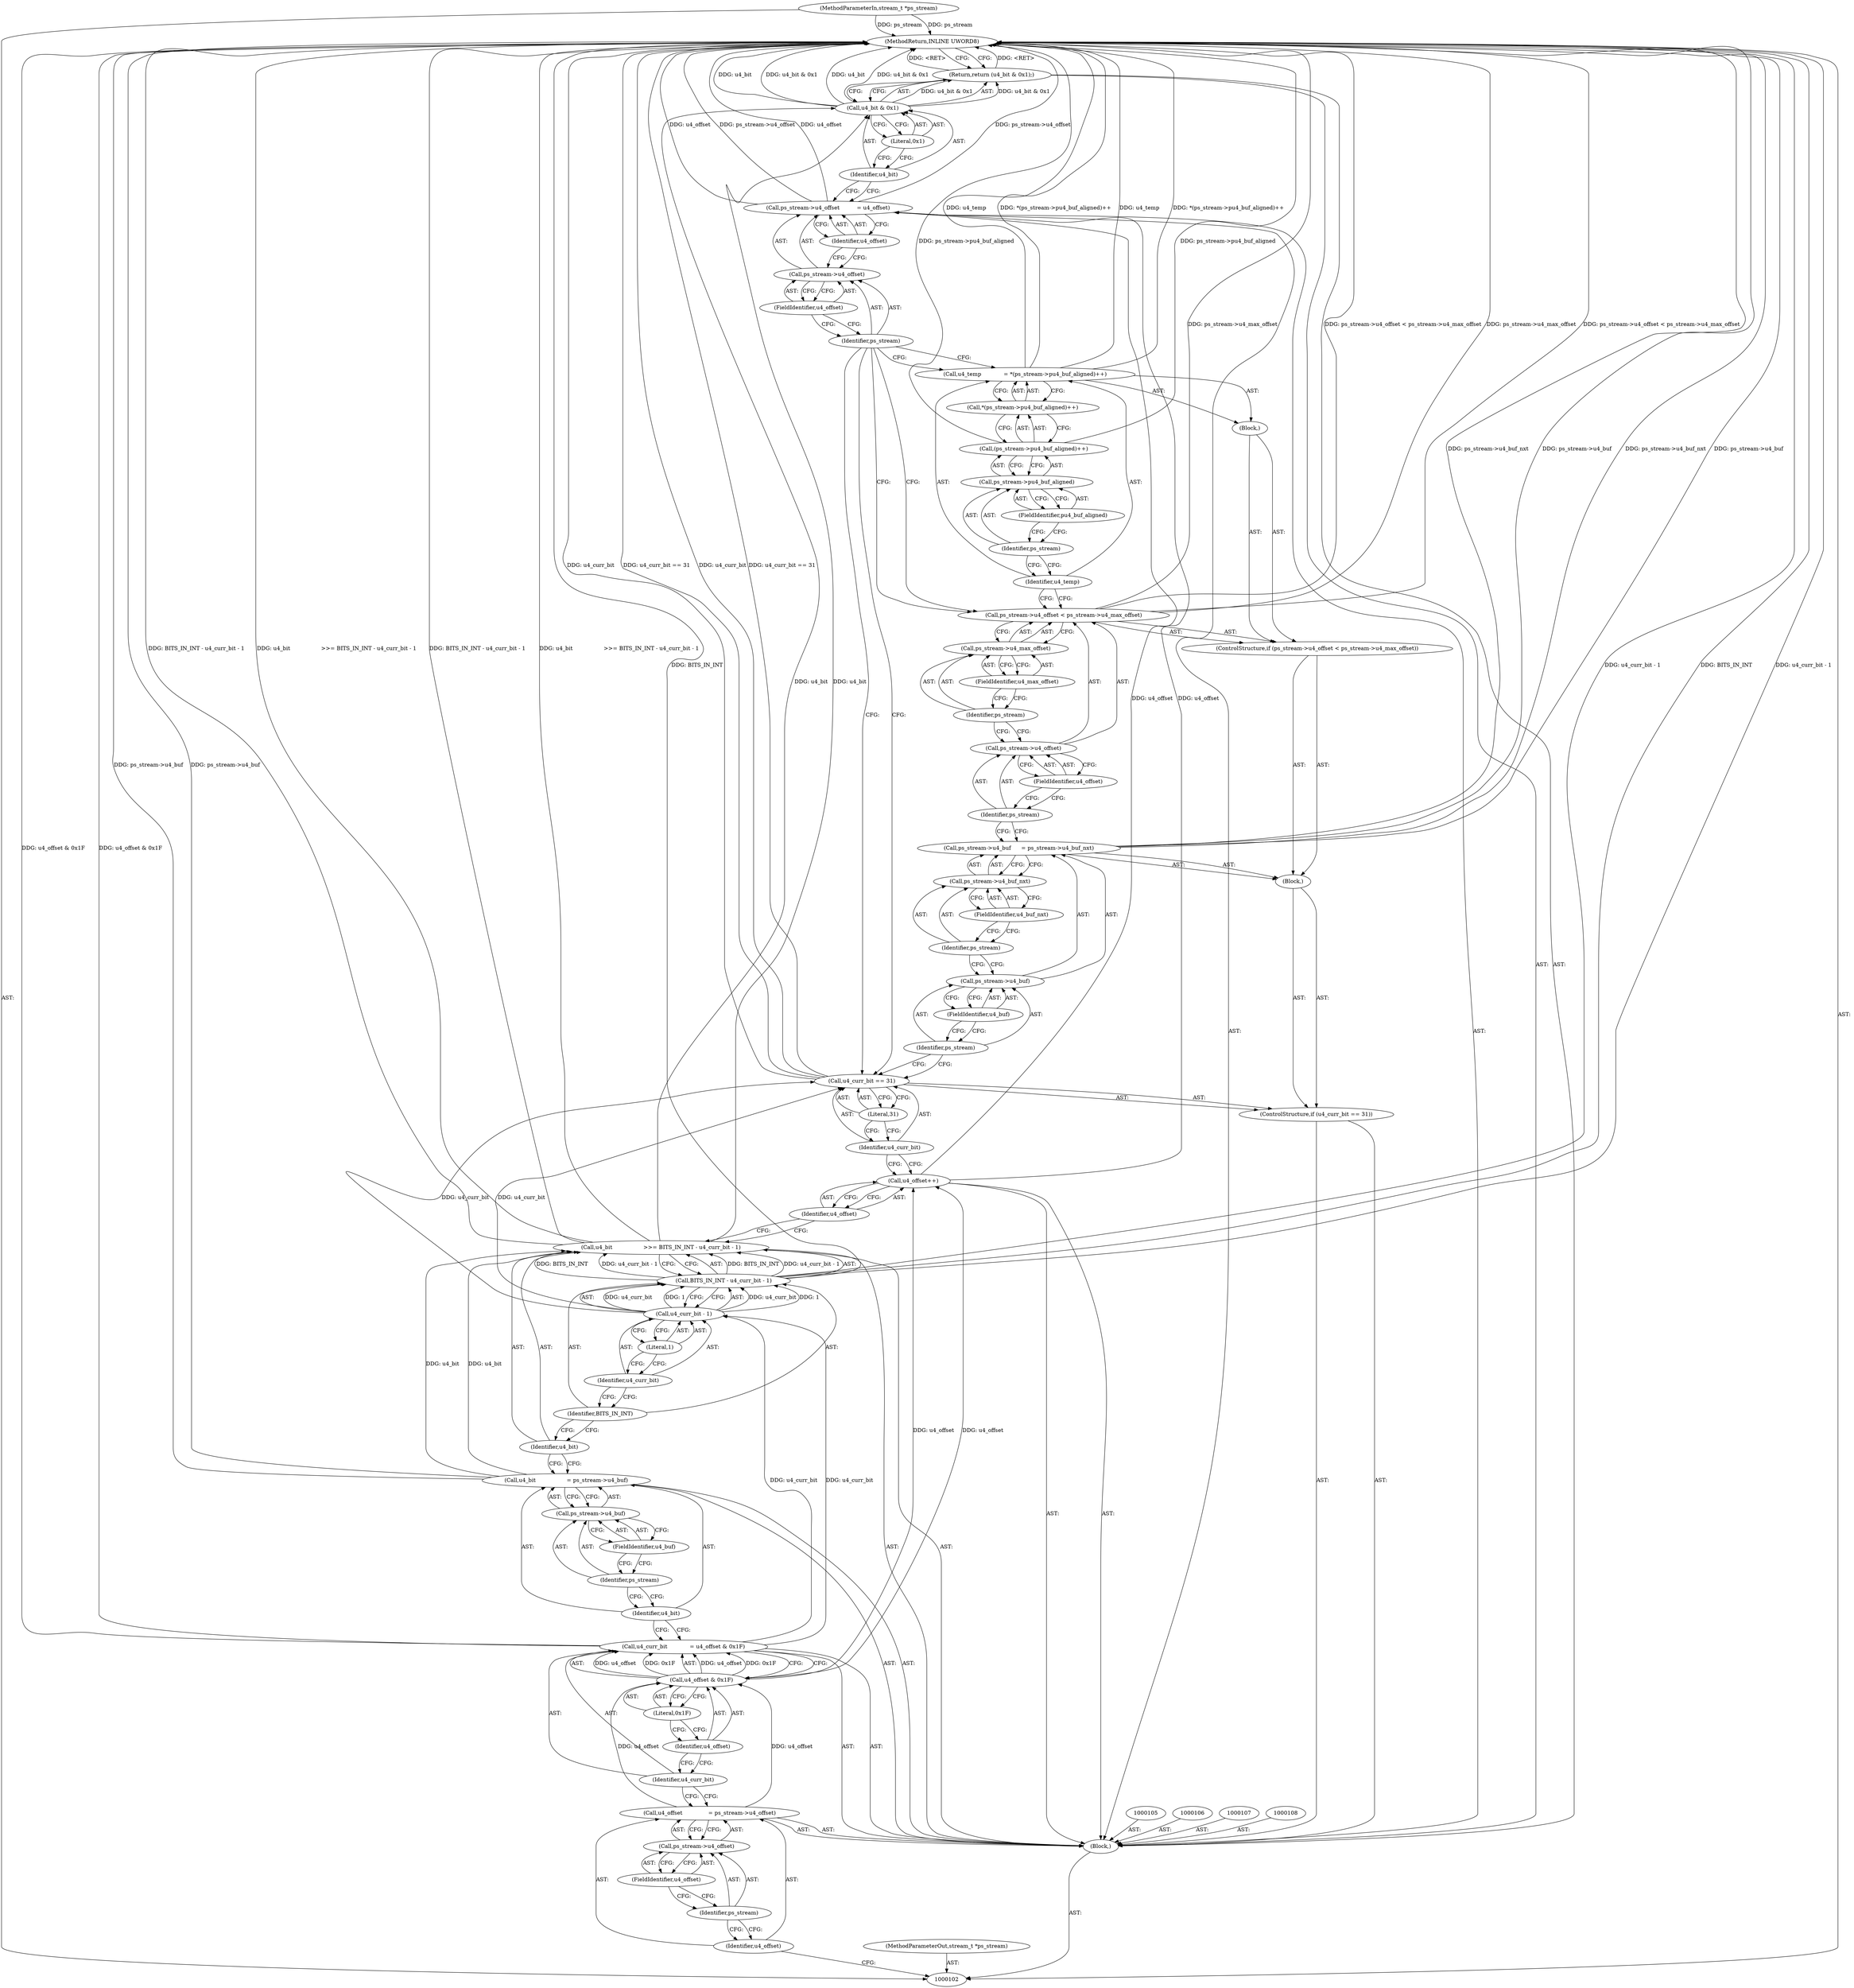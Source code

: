 digraph "0_Android_ffab15eb80630dc799eb410855c93525b75233c3_0" {
"1000170" [label="(MethodReturn,INLINE UWORD8)"];
"1000103" [label="(MethodParameterIn,stream_t *ps_stream)"];
"1000222" [label="(MethodParameterOut,stream_t *ps_stream)"];
"1000126" [label="(Call,BITS_IN_INT - u4_curr_bit - 1)"];
"1000127" [label="(Identifier,BITS_IN_INT)"];
"1000124" [label="(Call,u4_bit                  >>= BITS_IN_INT - u4_curr_bit - 1)"];
"1000125" [label="(Identifier,u4_bit)"];
"1000128" [label="(Call,u4_curr_bit - 1)"];
"1000129" [label="(Identifier,u4_curr_bit)"];
"1000130" [label="(Literal,1)"];
"1000131" [label="(Call,u4_offset++)"];
"1000132" [label="(Identifier,u4_offset)"];
"1000136" [label="(Literal,31)"];
"1000133" [label="(ControlStructure,if (u4_curr_bit == 31))"];
"1000134" [label="(Call,u4_curr_bit == 31)"];
"1000135" [label="(Identifier,u4_curr_bit)"];
"1000104" [label="(Block,)"];
"1000137" [label="(Block,)"];
"1000141" [label="(FieldIdentifier,u4_buf)"];
"1000142" [label="(Call,ps_stream->u4_buf_nxt)"];
"1000143" [label="(Identifier,ps_stream)"];
"1000144" [label="(FieldIdentifier,u4_buf_nxt)"];
"1000138" [label="(Call,ps_stream->u4_buf      = ps_stream->u4_buf_nxt)"];
"1000139" [label="(Call,ps_stream->u4_buf)"];
"1000140" [label="(Identifier,ps_stream)"];
"1000146" [label="(Call,ps_stream->u4_offset < ps_stream->u4_max_offset)"];
"1000147" [label="(Call,ps_stream->u4_offset)"];
"1000148" [label="(Identifier,ps_stream)"];
"1000149" [label="(FieldIdentifier,u4_offset)"];
"1000150" [label="(Call,ps_stream->u4_max_offset)"];
"1000151" [label="(Identifier,ps_stream)"];
"1000152" [label="(FieldIdentifier,u4_max_offset)"];
"1000145" [label="(ControlStructure,if (ps_stream->u4_offset < ps_stream->u4_max_offset))"];
"1000153" [label="(Block,)"];
"1000154" [label="(Call,u4_temp             = *(ps_stream->pu4_buf_aligned)++)"];
"1000155" [label="(Identifier,u4_temp)"];
"1000156" [label="(Call,*(ps_stream->pu4_buf_aligned)++)"];
"1000157" [label="(Call,(ps_stream->pu4_buf_aligned)++)"];
"1000158" [label="(Call,ps_stream->pu4_buf_aligned)"];
"1000159" [label="(Identifier,ps_stream)"];
"1000160" [label="(FieldIdentifier,pu4_buf_aligned)"];
"1000164" [label="(FieldIdentifier,u4_offset)"];
"1000165" [label="(Identifier,u4_offset)"];
"1000161" [label="(Call,ps_stream->u4_offset          = u4_offset)"];
"1000162" [label="(Call,ps_stream->u4_offset)"];
"1000163" [label="(Identifier,ps_stream)"];
"1000166" [label="(Return,return (u4_bit & 0x1);)"];
"1000169" [label="(Literal,0x1)"];
"1000167" [label="(Call,u4_bit & 0x1)"];
"1000168" [label="(Identifier,u4_bit)"];
"1000111" [label="(Call,ps_stream->u4_offset)"];
"1000112" [label="(Identifier,ps_stream)"];
"1000109" [label="(Call,u4_offset               = ps_stream->u4_offset)"];
"1000110" [label="(Identifier,u4_offset)"];
"1000113" [label="(FieldIdentifier,u4_offset)"];
"1000116" [label="(Call,u4_offset & 0x1F)"];
"1000117" [label="(Identifier,u4_offset)"];
"1000114" [label="(Call,u4_curr_bit             = u4_offset & 0x1F)"];
"1000115" [label="(Identifier,u4_curr_bit)"];
"1000118" [label="(Literal,0x1F)"];
"1000121" [label="(Call,ps_stream->u4_buf)"];
"1000122" [label="(Identifier,ps_stream)"];
"1000119" [label="(Call,u4_bit                  = ps_stream->u4_buf)"];
"1000120" [label="(Identifier,u4_bit)"];
"1000123" [label="(FieldIdentifier,u4_buf)"];
"1000170" -> "1000102"  [label="AST: "];
"1000170" -> "1000166"  [label="CFG: "];
"1000138" -> "1000170"  [label="DDG: ps_stream->u4_buf_nxt"];
"1000138" -> "1000170"  [label="DDG: ps_stream->u4_buf"];
"1000119" -> "1000170"  [label="DDG: ps_stream->u4_buf"];
"1000126" -> "1000170"  [label="DDG: BITS_IN_INT"];
"1000126" -> "1000170"  [label="DDG: u4_curr_bit - 1"];
"1000134" -> "1000170"  [label="DDG: u4_curr_bit"];
"1000134" -> "1000170"  [label="DDG: u4_curr_bit == 31"];
"1000146" -> "1000170"  [label="DDG: ps_stream->u4_max_offset"];
"1000146" -> "1000170"  [label="DDG: ps_stream->u4_offset < ps_stream->u4_max_offset"];
"1000167" -> "1000170"  [label="DDG: u4_bit"];
"1000167" -> "1000170"  [label="DDG: u4_bit & 0x1"];
"1000124" -> "1000170"  [label="DDG: BITS_IN_INT - u4_curr_bit - 1"];
"1000124" -> "1000170"  [label="DDG: u4_bit                  >>= BITS_IN_INT - u4_curr_bit - 1"];
"1000154" -> "1000170"  [label="DDG: u4_temp"];
"1000154" -> "1000170"  [label="DDG: *(ps_stream->pu4_buf_aligned)++"];
"1000157" -> "1000170"  [label="DDG: ps_stream->pu4_buf_aligned"];
"1000103" -> "1000170"  [label="DDG: ps_stream"];
"1000161" -> "1000170"  [label="DDG: ps_stream->u4_offset"];
"1000161" -> "1000170"  [label="DDG: u4_offset"];
"1000114" -> "1000170"  [label="DDG: u4_offset & 0x1F"];
"1000166" -> "1000170"  [label="DDG: <RET>"];
"1000103" -> "1000102"  [label="AST: "];
"1000103" -> "1000170"  [label="DDG: ps_stream"];
"1000222" -> "1000102"  [label="AST: "];
"1000126" -> "1000124"  [label="AST: "];
"1000126" -> "1000128"  [label="CFG: "];
"1000127" -> "1000126"  [label="AST: "];
"1000128" -> "1000126"  [label="AST: "];
"1000124" -> "1000126"  [label="CFG: "];
"1000126" -> "1000170"  [label="DDG: BITS_IN_INT"];
"1000126" -> "1000170"  [label="DDG: u4_curr_bit - 1"];
"1000126" -> "1000124"  [label="DDG: BITS_IN_INT"];
"1000126" -> "1000124"  [label="DDG: u4_curr_bit - 1"];
"1000128" -> "1000126"  [label="DDG: u4_curr_bit"];
"1000128" -> "1000126"  [label="DDG: 1"];
"1000127" -> "1000126"  [label="AST: "];
"1000127" -> "1000125"  [label="CFG: "];
"1000129" -> "1000127"  [label="CFG: "];
"1000124" -> "1000104"  [label="AST: "];
"1000124" -> "1000126"  [label="CFG: "];
"1000125" -> "1000124"  [label="AST: "];
"1000126" -> "1000124"  [label="AST: "];
"1000132" -> "1000124"  [label="CFG: "];
"1000124" -> "1000170"  [label="DDG: BITS_IN_INT - u4_curr_bit - 1"];
"1000124" -> "1000170"  [label="DDG: u4_bit                  >>= BITS_IN_INT - u4_curr_bit - 1"];
"1000119" -> "1000124"  [label="DDG: u4_bit"];
"1000126" -> "1000124"  [label="DDG: BITS_IN_INT"];
"1000126" -> "1000124"  [label="DDG: u4_curr_bit - 1"];
"1000124" -> "1000167"  [label="DDG: u4_bit"];
"1000125" -> "1000124"  [label="AST: "];
"1000125" -> "1000119"  [label="CFG: "];
"1000127" -> "1000125"  [label="CFG: "];
"1000128" -> "1000126"  [label="AST: "];
"1000128" -> "1000130"  [label="CFG: "];
"1000129" -> "1000128"  [label="AST: "];
"1000130" -> "1000128"  [label="AST: "];
"1000126" -> "1000128"  [label="CFG: "];
"1000128" -> "1000126"  [label="DDG: u4_curr_bit"];
"1000128" -> "1000126"  [label="DDG: 1"];
"1000114" -> "1000128"  [label="DDG: u4_curr_bit"];
"1000128" -> "1000134"  [label="DDG: u4_curr_bit"];
"1000129" -> "1000128"  [label="AST: "];
"1000129" -> "1000127"  [label="CFG: "];
"1000130" -> "1000129"  [label="CFG: "];
"1000130" -> "1000128"  [label="AST: "];
"1000130" -> "1000129"  [label="CFG: "];
"1000128" -> "1000130"  [label="CFG: "];
"1000131" -> "1000104"  [label="AST: "];
"1000131" -> "1000132"  [label="CFG: "];
"1000132" -> "1000131"  [label="AST: "];
"1000135" -> "1000131"  [label="CFG: "];
"1000116" -> "1000131"  [label="DDG: u4_offset"];
"1000131" -> "1000161"  [label="DDG: u4_offset"];
"1000132" -> "1000131"  [label="AST: "];
"1000132" -> "1000124"  [label="CFG: "];
"1000131" -> "1000132"  [label="CFG: "];
"1000136" -> "1000134"  [label="AST: "];
"1000136" -> "1000135"  [label="CFG: "];
"1000134" -> "1000136"  [label="CFG: "];
"1000133" -> "1000104"  [label="AST: "];
"1000134" -> "1000133"  [label="AST: "];
"1000137" -> "1000133"  [label="AST: "];
"1000134" -> "1000133"  [label="AST: "];
"1000134" -> "1000136"  [label="CFG: "];
"1000135" -> "1000134"  [label="AST: "];
"1000136" -> "1000134"  [label="AST: "];
"1000140" -> "1000134"  [label="CFG: "];
"1000163" -> "1000134"  [label="CFG: "];
"1000134" -> "1000170"  [label="DDG: u4_curr_bit"];
"1000134" -> "1000170"  [label="DDG: u4_curr_bit == 31"];
"1000128" -> "1000134"  [label="DDG: u4_curr_bit"];
"1000135" -> "1000134"  [label="AST: "];
"1000135" -> "1000131"  [label="CFG: "];
"1000136" -> "1000135"  [label="CFG: "];
"1000104" -> "1000102"  [label="AST: "];
"1000105" -> "1000104"  [label="AST: "];
"1000106" -> "1000104"  [label="AST: "];
"1000107" -> "1000104"  [label="AST: "];
"1000108" -> "1000104"  [label="AST: "];
"1000109" -> "1000104"  [label="AST: "];
"1000114" -> "1000104"  [label="AST: "];
"1000119" -> "1000104"  [label="AST: "];
"1000124" -> "1000104"  [label="AST: "];
"1000131" -> "1000104"  [label="AST: "];
"1000133" -> "1000104"  [label="AST: "];
"1000161" -> "1000104"  [label="AST: "];
"1000166" -> "1000104"  [label="AST: "];
"1000137" -> "1000133"  [label="AST: "];
"1000138" -> "1000137"  [label="AST: "];
"1000145" -> "1000137"  [label="AST: "];
"1000141" -> "1000139"  [label="AST: "];
"1000141" -> "1000140"  [label="CFG: "];
"1000139" -> "1000141"  [label="CFG: "];
"1000142" -> "1000138"  [label="AST: "];
"1000142" -> "1000144"  [label="CFG: "];
"1000143" -> "1000142"  [label="AST: "];
"1000144" -> "1000142"  [label="AST: "];
"1000138" -> "1000142"  [label="CFG: "];
"1000143" -> "1000142"  [label="AST: "];
"1000143" -> "1000139"  [label="CFG: "];
"1000144" -> "1000143"  [label="CFG: "];
"1000144" -> "1000142"  [label="AST: "];
"1000144" -> "1000143"  [label="CFG: "];
"1000142" -> "1000144"  [label="CFG: "];
"1000138" -> "1000137"  [label="AST: "];
"1000138" -> "1000142"  [label="CFG: "];
"1000139" -> "1000138"  [label="AST: "];
"1000142" -> "1000138"  [label="AST: "];
"1000148" -> "1000138"  [label="CFG: "];
"1000138" -> "1000170"  [label="DDG: ps_stream->u4_buf_nxt"];
"1000138" -> "1000170"  [label="DDG: ps_stream->u4_buf"];
"1000139" -> "1000138"  [label="AST: "];
"1000139" -> "1000141"  [label="CFG: "];
"1000140" -> "1000139"  [label="AST: "];
"1000141" -> "1000139"  [label="AST: "];
"1000143" -> "1000139"  [label="CFG: "];
"1000140" -> "1000139"  [label="AST: "];
"1000140" -> "1000134"  [label="CFG: "];
"1000141" -> "1000140"  [label="CFG: "];
"1000146" -> "1000145"  [label="AST: "];
"1000146" -> "1000150"  [label="CFG: "];
"1000147" -> "1000146"  [label="AST: "];
"1000150" -> "1000146"  [label="AST: "];
"1000155" -> "1000146"  [label="CFG: "];
"1000163" -> "1000146"  [label="CFG: "];
"1000146" -> "1000170"  [label="DDG: ps_stream->u4_max_offset"];
"1000146" -> "1000170"  [label="DDG: ps_stream->u4_offset < ps_stream->u4_max_offset"];
"1000147" -> "1000146"  [label="AST: "];
"1000147" -> "1000149"  [label="CFG: "];
"1000148" -> "1000147"  [label="AST: "];
"1000149" -> "1000147"  [label="AST: "];
"1000151" -> "1000147"  [label="CFG: "];
"1000148" -> "1000147"  [label="AST: "];
"1000148" -> "1000138"  [label="CFG: "];
"1000149" -> "1000148"  [label="CFG: "];
"1000149" -> "1000147"  [label="AST: "];
"1000149" -> "1000148"  [label="CFG: "];
"1000147" -> "1000149"  [label="CFG: "];
"1000150" -> "1000146"  [label="AST: "];
"1000150" -> "1000152"  [label="CFG: "];
"1000151" -> "1000150"  [label="AST: "];
"1000152" -> "1000150"  [label="AST: "];
"1000146" -> "1000150"  [label="CFG: "];
"1000151" -> "1000150"  [label="AST: "];
"1000151" -> "1000147"  [label="CFG: "];
"1000152" -> "1000151"  [label="CFG: "];
"1000152" -> "1000150"  [label="AST: "];
"1000152" -> "1000151"  [label="CFG: "];
"1000150" -> "1000152"  [label="CFG: "];
"1000145" -> "1000137"  [label="AST: "];
"1000146" -> "1000145"  [label="AST: "];
"1000153" -> "1000145"  [label="AST: "];
"1000153" -> "1000145"  [label="AST: "];
"1000154" -> "1000153"  [label="AST: "];
"1000154" -> "1000153"  [label="AST: "];
"1000154" -> "1000156"  [label="CFG: "];
"1000155" -> "1000154"  [label="AST: "];
"1000156" -> "1000154"  [label="AST: "];
"1000163" -> "1000154"  [label="CFG: "];
"1000154" -> "1000170"  [label="DDG: u4_temp"];
"1000154" -> "1000170"  [label="DDG: *(ps_stream->pu4_buf_aligned)++"];
"1000155" -> "1000154"  [label="AST: "];
"1000155" -> "1000146"  [label="CFG: "];
"1000159" -> "1000155"  [label="CFG: "];
"1000156" -> "1000154"  [label="AST: "];
"1000156" -> "1000157"  [label="CFG: "];
"1000157" -> "1000156"  [label="AST: "];
"1000154" -> "1000156"  [label="CFG: "];
"1000157" -> "1000156"  [label="AST: "];
"1000157" -> "1000158"  [label="CFG: "];
"1000158" -> "1000157"  [label="AST: "];
"1000156" -> "1000157"  [label="CFG: "];
"1000157" -> "1000170"  [label="DDG: ps_stream->pu4_buf_aligned"];
"1000158" -> "1000157"  [label="AST: "];
"1000158" -> "1000160"  [label="CFG: "];
"1000159" -> "1000158"  [label="AST: "];
"1000160" -> "1000158"  [label="AST: "];
"1000157" -> "1000158"  [label="CFG: "];
"1000159" -> "1000158"  [label="AST: "];
"1000159" -> "1000155"  [label="CFG: "];
"1000160" -> "1000159"  [label="CFG: "];
"1000160" -> "1000158"  [label="AST: "];
"1000160" -> "1000159"  [label="CFG: "];
"1000158" -> "1000160"  [label="CFG: "];
"1000164" -> "1000162"  [label="AST: "];
"1000164" -> "1000163"  [label="CFG: "];
"1000162" -> "1000164"  [label="CFG: "];
"1000165" -> "1000161"  [label="AST: "];
"1000165" -> "1000162"  [label="CFG: "];
"1000161" -> "1000165"  [label="CFG: "];
"1000161" -> "1000104"  [label="AST: "];
"1000161" -> "1000165"  [label="CFG: "];
"1000162" -> "1000161"  [label="AST: "];
"1000165" -> "1000161"  [label="AST: "];
"1000168" -> "1000161"  [label="CFG: "];
"1000161" -> "1000170"  [label="DDG: ps_stream->u4_offset"];
"1000161" -> "1000170"  [label="DDG: u4_offset"];
"1000131" -> "1000161"  [label="DDG: u4_offset"];
"1000162" -> "1000161"  [label="AST: "];
"1000162" -> "1000164"  [label="CFG: "];
"1000163" -> "1000162"  [label="AST: "];
"1000164" -> "1000162"  [label="AST: "];
"1000165" -> "1000162"  [label="CFG: "];
"1000163" -> "1000162"  [label="AST: "];
"1000163" -> "1000154"  [label="CFG: "];
"1000163" -> "1000146"  [label="CFG: "];
"1000163" -> "1000134"  [label="CFG: "];
"1000164" -> "1000163"  [label="CFG: "];
"1000166" -> "1000104"  [label="AST: "];
"1000166" -> "1000167"  [label="CFG: "];
"1000167" -> "1000166"  [label="AST: "];
"1000170" -> "1000166"  [label="CFG: "];
"1000166" -> "1000170"  [label="DDG: <RET>"];
"1000167" -> "1000166"  [label="DDG: u4_bit & 0x1"];
"1000169" -> "1000167"  [label="AST: "];
"1000169" -> "1000168"  [label="CFG: "];
"1000167" -> "1000169"  [label="CFG: "];
"1000167" -> "1000166"  [label="AST: "];
"1000167" -> "1000169"  [label="CFG: "];
"1000168" -> "1000167"  [label="AST: "];
"1000169" -> "1000167"  [label="AST: "];
"1000166" -> "1000167"  [label="CFG: "];
"1000167" -> "1000170"  [label="DDG: u4_bit"];
"1000167" -> "1000170"  [label="DDG: u4_bit & 0x1"];
"1000167" -> "1000166"  [label="DDG: u4_bit & 0x1"];
"1000124" -> "1000167"  [label="DDG: u4_bit"];
"1000168" -> "1000167"  [label="AST: "];
"1000168" -> "1000161"  [label="CFG: "];
"1000169" -> "1000168"  [label="CFG: "];
"1000111" -> "1000109"  [label="AST: "];
"1000111" -> "1000113"  [label="CFG: "];
"1000112" -> "1000111"  [label="AST: "];
"1000113" -> "1000111"  [label="AST: "];
"1000109" -> "1000111"  [label="CFG: "];
"1000112" -> "1000111"  [label="AST: "];
"1000112" -> "1000110"  [label="CFG: "];
"1000113" -> "1000112"  [label="CFG: "];
"1000109" -> "1000104"  [label="AST: "];
"1000109" -> "1000111"  [label="CFG: "];
"1000110" -> "1000109"  [label="AST: "];
"1000111" -> "1000109"  [label="AST: "];
"1000115" -> "1000109"  [label="CFG: "];
"1000109" -> "1000116"  [label="DDG: u4_offset"];
"1000110" -> "1000109"  [label="AST: "];
"1000110" -> "1000102"  [label="CFG: "];
"1000112" -> "1000110"  [label="CFG: "];
"1000113" -> "1000111"  [label="AST: "];
"1000113" -> "1000112"  [label="CFG: "];
"1000111" -> "1000113"  [label="CFG: "];
"1000116" -> "1000114"  [label="AST: "];
"1000116" -> "1000118"  [label="CFG: "];
"1000117" -> "1000116"  [label="AST: "];
"1000118" -> "1000116"  [label="AST: "];
"1000114" -> "1000116"  [label="CFG: "];
"1000116" -> "1000114"  [label="DDG: u4_offset"];
"1000116" -> "1000114"  [label="DDG: 0x1F"];
"1000109" -> "1000116"  [label="DDG: u4_offset"];
"1000116" -> "1000131"  [label="DDG: u4_offset"];
"1000117" -> "1000116"  [label="AST: "];
"1000117" -> "1000115"  [label="CFG: "];
"1000118" -> "1000117"  [label="CFG: "];
"1000114" -> "1000104"  [label="AST: "];
"1000114" -> "1000116"  [label="CFG: "];
"1000115" -> "1000114"  [label="AST: "];
"1000116" -> "1000114"  [label="AST: "];
"1000120" -> "1000114"  [label="CFG: "];
"1000114" -> "1000170"  [label="DDG: u4_offset & 0x1F"];
"1000116" -> "1000114"  [label="DDG: u4_offset"];
"1000116" -> "1000114"  [label="DDG: 0x1F"];
"1000114" -> "1000128"  [label="DDG: u4_curr_bit"];
"1000115" -> "1000114"  [label="AST: "];
"1000115" -> "1000109"  [label="CFG: "];
"1000117" -> "1000115"  [label="CFG: "];
"1000118" -> "1000116"  [label="AST: "];
"1000118" -> "1000117"  [label="CFG: "];
"1000116" -> "1000118"  [label="CFG: "];
"1000121" -> "1000119"  [label="AST: "];
"1000121" -> "1000123"  [label="CFG: "];
"1000122" -> "1000121"  [label="AST: "];
"1000123" -> "1000121"  [label="AST: "];
"1000119" -> "1000121"  [label="CFG: "];
"1000122" -> "1000121"  [label="AST: "];
"1000122" -> "1000120"  [label="CFG: "];
"1000123" -> "1000122"  [label="CFG: "];
"1000119" -> "1000104"  [label="AST: "];
"1000119" -> "1000121"  [label="CFG: "];
"1000120" -> "1000119"  [label="AST: "];
"1000121" -> "1000119"  [label="AST: "];
"1000125" -> "1000119"  [label="CFG: "];
"1000119" -> "1000170"  [label="DDG: ps_stream->u4_buf"];
"1000119" -> "1000124"  [label="DDG: u4_bit"];
"1000120" -> "1000119"  [label="AST: "];
"1000120" -> "1000114"  [label="CFG: "];
"1000122" -> "1000120"  [label="CFG: "];
"1000123" -> "1000121"  [label="AST: "];
"1000123" -> "1000122"  [label="CFG: "];
"1000121" -> "1000123"  [label="CFG: "];
}

